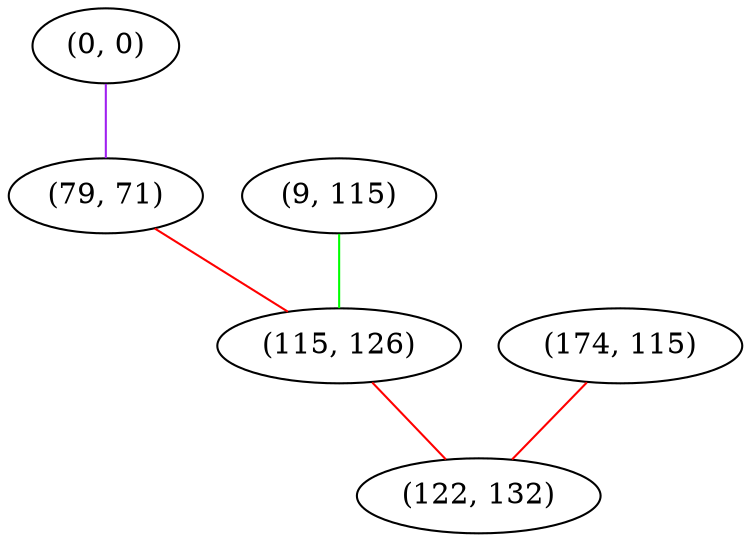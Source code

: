 graph "" {
"(0, 0)";
"(174, 115)";
"(79, 71)";
"(9, 115)";
"(115, 126)";
"(122, 132)";
"(0, 0)" -- "(79, 71)"  [color=purple, key=0, weight=4];
"(174, 115)" -- "(122, 132)"  [color=red, key=0, weight=1];
"(79, 71)" -- "(115, 126)"  [color=red, key=0, weight=1];
"(9, 115)" -- "(115, 126)"  [color=green, key=0, weight=2];
"(115, 126)" -- "(122, 132)"  [color=red, key=0, weight=1];
}
